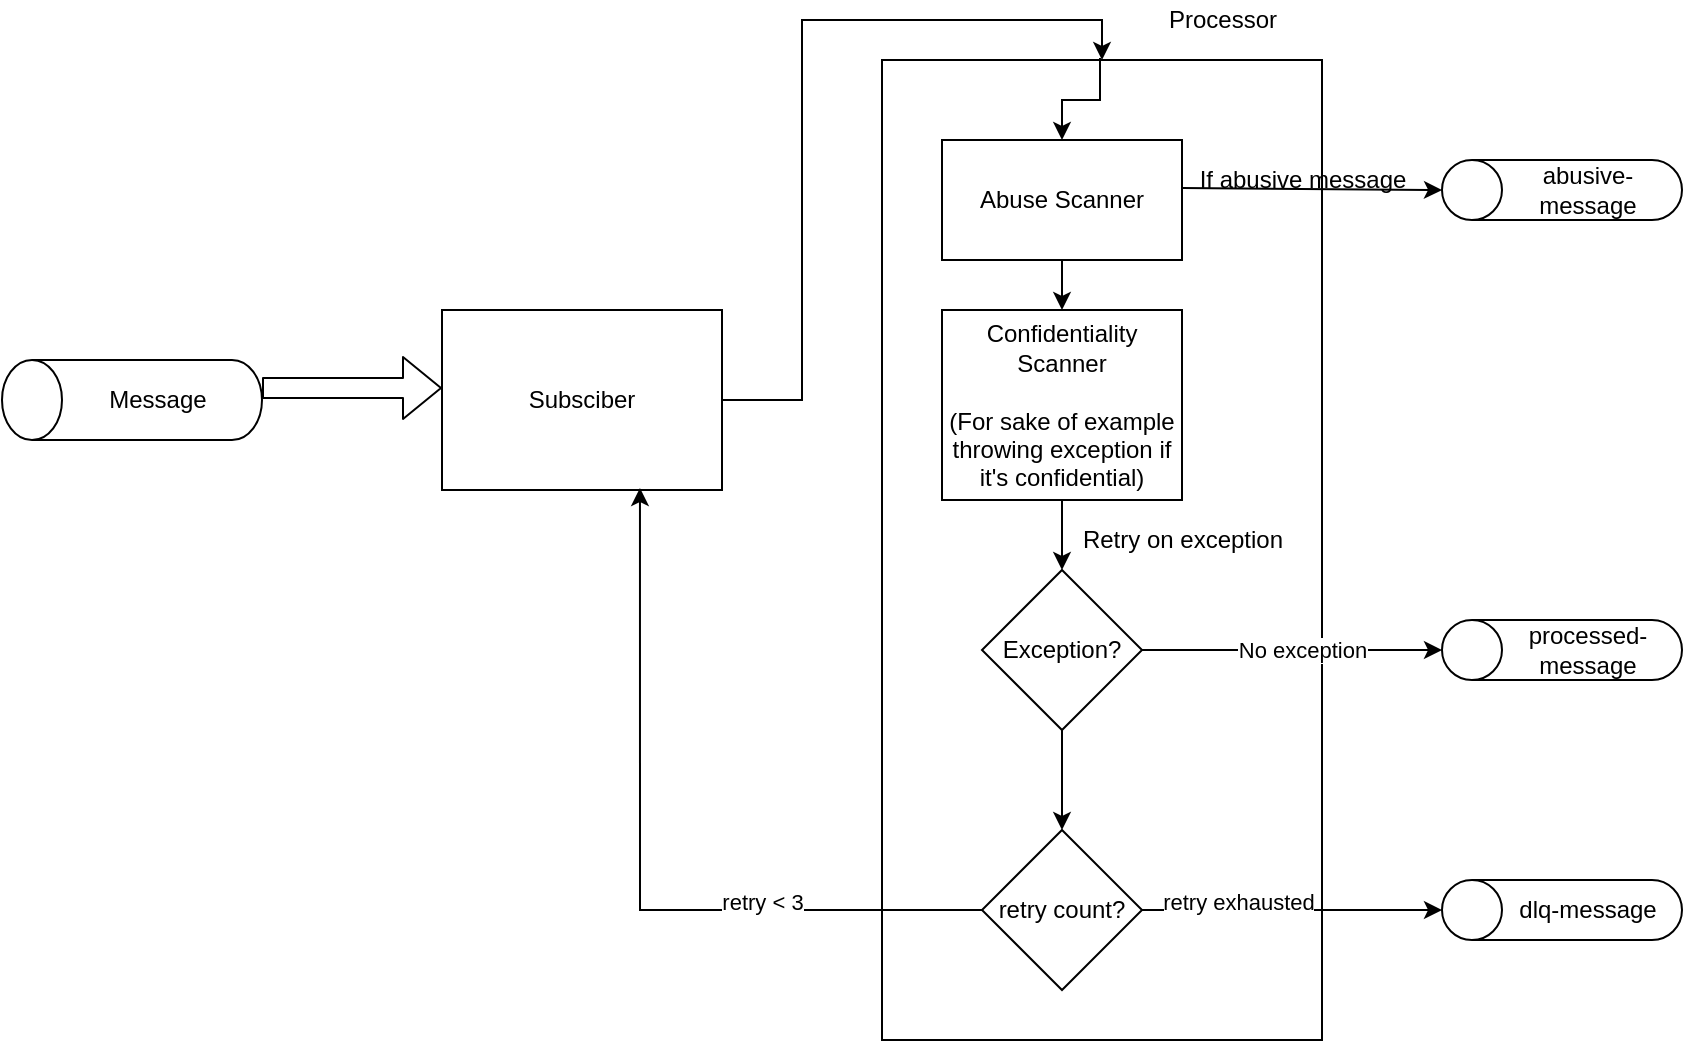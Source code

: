 <mxfile version="14.6.6" type="github">
  <diagram id="zOb24emDwLR1TT5S_NGO" name="Page-1">
    <mxGraphModel dx="868" dy="450" grid="1" gridSize="10" guides="1" tooltips="1" connect="1" arrows="1" fold="1" page="1" pageScale="1" pageWidth="850" pageHeight="1100" math="0" shadow="0">
      <root>
        <mxCell id="0" />
        <mxCell id="1" parent="0" />
        <mxCell id="JLv5--RsgvomBnjnf3lx-27" value="" style="rounded=0;whiteSpace=wrap;html=1;" vertex="1" parent="1">
          <mxGeometry x="460" y="40" width="220" height="490" as="geometry" />
        </mxCell>
        <mxCell id="JLv5--RsgvomBnjnf3lx-1" value="Message" style="shape=cylinder3;whiteSpace=wrap;html=1;boundedLbl=1;backgroundOutline=1;size=15;direction=north;" vertex="1" parent="1">
          <mxGeometry x="20" y="190" width="130" height="40" as="geometry" />
        </mxCell>
        <mxCell id="JLv5--RsgvomBnjnf3lx-44" style="edgeStyle=orthogonalEdgeStyle;rounded=0;orthogonalLoop=1;jettySize=auto;html=1;entryX=0.5;entryY=0;entryDx=0;entryDy=0;" edge="1" parent="1" source="JLv5--RsgvomBnjnf3lx-2" target="JLv5--RsgvomBnjnf3lx-27">
          <mxGeometry relative="1" as="geometry" />
        </mxCell>
        <mxCell id="JLv5--RsgvomBnjnf3lx-2" value="Subsciber" style="rounded=0;whiteSpace=wrap;html=1;" vertex="1" parent="1">
          <mxGeometry x="240" y="165" width="140" height="90" as="geometry" />
        </mxCell>
        <mxCell id="JLv5--RsgvomBnjnf3lx-3" value="" style="shape=flexArrow;endArrow=classic;html=1;entryX=0;entryY=0.433;entryDx=0;entryDy=0;entryPerimeter=0;exitX=0.651;exitY=1;exitDx=0;exitDy=0;exitPerimeter=0;" edge="1" parent="1" source="JLv5--RsgvomBnjnf3lx-1" target="JLv5--RsgvomBnjnf3lx-2">
          <mxGeometry width="50" height="50" relative="1" as="geometry">
            <mxPoint x="150" y="210" as="sourcePoint" />
            <mxPoint x="450" y="210" as="targetPoint" />
          </mxGeometry>
        </mxCell>
        <mxCell id="JLv5--RsgvomBnjnf3lx-49" style="edgeStyle=orthogonalEdgeStyle;rounded=0;orthogonalLoop=1;jettySize=auto;html=1;entryX=0.5;entryY=0;entryDx=0;entryDy=0;exitX=0.95;exitY=0.95;exitDx=0;exitDy=0;exitPerimeter=0;" edge="1" parent="1" source="JLv5--RsgvomBnjnf3lx-6" target="JLv5--RsgvomBnjnf3lx-11">
          <mxGeometry relative="1" as="geometry" />
        </mxCell>
        <mxCell id="JLv5--RsgvomBnjnf3lx-6" value="&lt;span style=&quot;color: rgba(0 , 0 , 0 , 0) ; font-family: monospace ; font-size: 0px&quot;&gt;%3CmxGraphModel%3E%3Croot%3E%3CmxCell%20id%3D%220%22%2F%3E%3CmxCell%20id%3D%221%22%20parent%3D%220%22%2F%3E%3CmxCell%20id%3D%222%22%20value%3D%22Processor%22%20style%3D%22text%3Bhtml%3D1%3Balign%3Dcenter%3BverticalAlign%3Dmiddle%3Bresizable%3D0%3Bpoints%3D%5B%5D%3Bautosize%3D1%3BstrokeColor%3Dnone%3B%22%20vertex%3D%221%22%20parent%3D%221%22%3E%3CmxGeometry%20x%3D%22545%22%20y%3D%22390%22%20width%3D%2270%22%20height%3D%2220%22%20as%3D%22geometry%22%2F%3E%3C%2FmxCell%3E%3C%2Froot%3E%3C%2FmxGraphModel%3EProce&lt;/span&gt;" style="text;html=1;align=center;verticalAlign=middle;resizable=0;points=[];autosize=1;strokeColor=none;" vertex="1" parent="1">
          <mxGeometry x="550" y="20" width="20" height="20" as="geometry" />
        </mxCell>
        <mxCell id="JLv5--RsgvomBnjnf3lx-11" value="Abuse Scanner" style="rounded=0;whiteSpace=wrap;html=1;" vertex="1" parent="1">
          <mxGeometry x="490" y="80" width="120" height="60" as="geometry" />
        </mxCell>
        <mxCell id="JLv5--RsgvomBnjnf3lx-13" value="abusive-message" style="shape=cylinder3;whiteSpace=wrap;html=1;boundedLbl=1;backgroundOutline=1;size=15;direction=north;" vertex="1" parent="1">
          <mxGeometry x="740" y="90" width="120" height="30" as="geometry" />
        </mxCell>
        <mxCell id="JLv5--RsgvomBnjnf3lx-14" value="" style="endArrow=classic;html=1;exitX=1;exitY=0.4;exitDx=0;exitDy=0;entryX=0.5;entryY=0;entryDx=0;entryDy=0;entryPerimeter=0;exitPerimeter=0;" edge="1" parent="1" source="JLv5--RsgvomBnjnf3lx-11" target="JLv5--RsgvomBnjnf3lx-13">
          <mxGeometry width="50" height="50" relative="1" as="geometry">
            <mxPoint x="600" y="180" as="sourcePoint" />
            <mxPoint x="650" y="130" as="targetPoint" />
          </mxGeometry>
        </mxCell>
        <mxCell id="JLv5--RsgvomBnjnf3lx-15" value="If abusive message&lt;br&gt;" style="text;html=1;align=center;verticalAlign=middle;resizable=0;points=[];autosize=1;strokeColor=none;" vertex="1" parent="1">
          <mxGeometry x="610" y="90" width="120" height="20" as="geometry" />
        </mxCell>
        <mxCell id="JLv5--RsgvomBnjnf3lx-16" value="" style="endArrow=classic;html=1;exitX=0.5;exitY=1;exitDx=0;exitDy=0;" edge="1" parent="1" source="JLv5--RsgvomBnjnf3lx-11" target="JLv5--RsgvomBnjnf3lx-19">
          <mxGeometry width="50" height="50" relative="1" as="geometry">
            <mxPoint x="600" y="170" as="sourcePoint" />
            <mxPoint x="750" y="270" as="targetPoint" />
          </mxGeometry>
        </mxCell>
        <mxCell id="JLv5--RsgvomBnjnf3lx-34" style="edgeStyle=orthogonalEdgeStyle;rounded=0;orthogonalLoop=1;jettySize=auto;html=1;entryX=0.5;entryY=0;entryDx=0;entryDy=0;" edge="1" parent="1" source="JLv5--RsgvomBnjnf3lx-19" target="JLv5--RsgvomBnjnf3lx-29">
          <mxGeometry relative="1" as="geometry" />
        </mxCell>
        <mxCell id="JLv5--RsgvomBnjnf3lx-19" value="Confidentiality Scanner&lt;br&gt;&lt;br&gt;(For sake of example throwing exception if it&#39;s confidential)&lt;br&gt;" style="rounded=0;whiteSpace=wrap;html=1;" vertex="1" parent="1">
          <mxGeometry x="490" y="165" width="120" height="95" as="geometry" />
        </mxCell>
        <mxCell id="JLv5--RsgvomBnjnf3lx-28" value="&lt;span&gt;processed-message&lt;/span&gt;" style="shape=cylinder3;whiteSpace=wrap;html=1;boundedLbl=1;backgroundOutline=1;size=15;direction=north;" vertex="1" parent="1">
          <mxGeometry x="740" y="320" width="120" height="30" as="geometry" />
        </mxCell>
        <mxCell id="JLv5--RsgvomBnjnf3lx-30" style="edgeStyle=orthogonalEdgeStyle;rounded=0;orthogonalLoop=1;jettySize=auto;html=1;entryX=0.5;entryY=0;entryDx=0;entryDy=0;entryPerimeter=0;" edge="1" parent="1" source="JLv5--RsgvomBnjnf3lx-29" target="JLv5--RsgvomBnjnf3lx-28">
          <mxGeometry relative="1" as="geometry">
            <Array as="points">
              <mxPoint x="690" y="335" />
              <mxPoint x="690" y="335" />
            </Array>
          </mxGeometry>
        </mxCell>
        <mxCell id="JLv5--RsgvomBnjnf3lx-43" value="No exception" style="edgeLabel;html=1;align=center;verticalAlign=middle;resizable=0;points=[];" vertex="1" connectable="0" parent="JLv5--RsgvomBnjnf3lx-30">
          <mxGeometry x="0.333" y="-1" relative="1" as="geometry">
            <mxPoint x="-20" y="-1" as="offset" />
          </mxGeometry>
        </mxCell>
        <mxCell id="JLv5--RsgvomBnjnf3lx-31" style="edgeStyle=orthogonalEdgeStyle;rounded=0;orthogonalLoop=1;jettySize=auto;html=1;entryX=0.707;entryY=0.989;entryDx=0;entryDy=0;entryPerimeter=0;exitX=0;exitY=0.5;exitDx=0;exitDy=0;" edge="1" parent="1" source="JLv5--RsgvomBnjnf3lx-36" target="JLv5--RsgvomBnjnf3lx-2">
          <mxGeometry relative="1" as="geometry" />
        </mxCell>
        <mxCell id="JLv5--RsgvomBnjnf3lx-42" value="retry &amp;lt; 3" style="edgeLabel;html=1;align=center;verticalAlign=middle;resizable=0;points=[];" vertex="1" connectable="0" parent="JLv5--RsgvomBnjnf3lx-31">
          <mxGeometry x="-0.424" y="-4" relative="1" as="geometry">
            <mxPoint as="offset" />
          </mxGeometry>
        </mxCell>
        <mxCell id="JLv5--RsgvomBnjnf3lx-37" style="edgeStyle=orthogonalEdgeStyle;rounded=0;orthogonalLoop=1;jettySize=auto;html=1;" edge="1" parent="1" source="JLv5--RsgvomBnjnf3lx-29" target="JLv5--RsgvomBnjnf3lx-36">
          <mxGeometry relative="1" as="geometry" />
        </mxCell>
        <mxCell id="JLv5--RsgvomBnjnf3lx-29" value="Exception?" style="rhombus;whiteSpace=wrap;html=1;" vertex="1" parent="1">
          <mxGeometry x="510" y="295" width="80" height="80" as="geometry" />
        </mxCell>
        <mxCell id="JLv5--RsgvomBnjnf3lx-35" value="Retry on exception" style="text;html=1;align=center;verticalAlign=middle;resizable=0;points=[];autosize=1;strokeColor=none;" vertex="1" parent="1">
          <mxGeometry x="550" y="270" width="120" height="20" as="geometry" />
        </mxCell>
        <mxCell id="JLv5--RsgvomBnjnf3lx-39" style="edgeStyle=orthogonalEdgeStyle;rounded=0;orthogonalLoop=1;jettySize=auto;html=1;" edge="1" parent="1" source="JLv5--RsgvomBnjnf3lx-36" target="JLv5--RsgvomBnjnf3lx-38">
          <mxGeometry relative="1" as="geometry" />
        </mxCell>
        <mxCell id="JLv5--RsgvomBnjnf3lx-40" value="retry exhausted" style="edgeLabel;html=1;align=center;verticalAlign=middle;resizable=0;points=[];" vertex="1" connectable="0" parent="JLv5--RsgvomBnjnf3lx-39">
          <mxGeometry x="-0.36" y="4" relative="1" as="geometry">
            <mxPoint as="offset" />
          </mxGeometry>
        </mxCell>
        <mxCell id="JLv5--RsgvomBnjnf3lx-36" value="retry count?" style="rhombus;whiteSpace=wrap;html=1;" vertex="1" parent="1">
          <mxGeometry x="510" y="425" width="80" height="80" as="geometry" />
        </mxCell>
        <mxCell id="JLv5--RsgvomBnjnf3lx-38" value="dlq-message" style="shape=cylinder3;whiteSpace=wrap;html=1;boundedLbl=1;backgroundOutline=1;size=15;direction=north;" vertex="1" parent="1">
          <mxGeometry x="740" y="450" width="120" height="30" as="geometry" />
        </mxCell>
        <mxCell id="JLv5--RsgvomBnjnf3lx-41" style="edgeStyle=orthogonalEdgeStyle;rounded=0;orthogonalLoop=1;jettySize=auto;html=1;exitX=0.5;exitY=1;exitDx=0;exitDy=0;" edge="1" parent="1" source="JLv5--RsgvomBnjnf3lx-27" target="JLv5--RsgvomBnjnf3lx-27">
          <mxGeometry relative="1" as="geometry">
            <mxPoint x="570" y="610" as="targetPoint" />
          </mxGeometry>
        </mxCell>
        <mxCell id="JLv5--RsgvomBnjnf3lx-50" value="Processor" style="text;html=1;align=center;verticalAlign=middle;resizable=0;points=[];autosize=1;strokeColor=none;" vertex="1" parent="1">
          <mxGeometry x="595" y="10" width="70" height="20" as="geometry" />
        </mxCell>
      </root>
    </mxGraphModel>
  </diagram>
</mxfile>
